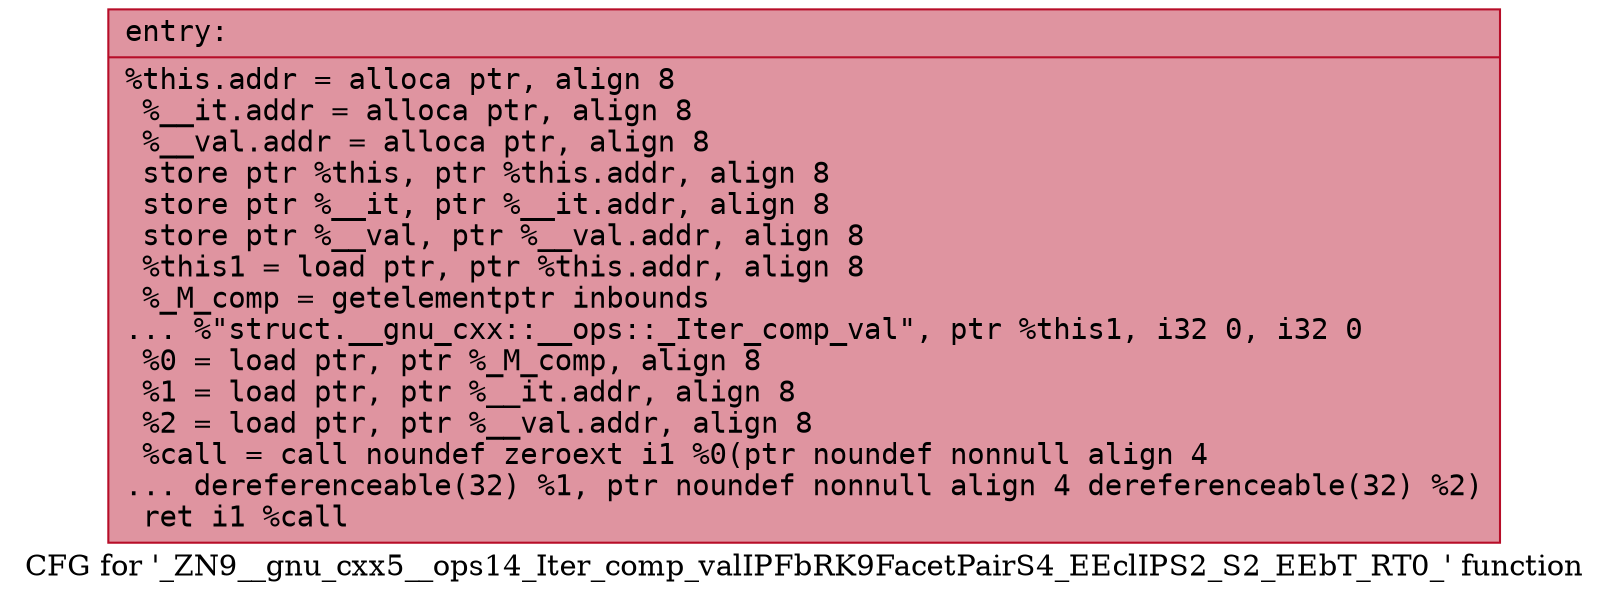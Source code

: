 digraph "CFG for '_ZN9__gnu_cxx5__ops14_Iter_comp_valIPFbRK9FacetPairS4_EEclIPS2_S2_EEbT_RT0_' function" {
	label="CFG for '_ZN9__gnu_cxx5__ops14_Iter_comp_valIPFbRK9FacetPairS4_EEclIPS2_S2_EEbT_RT0_' function";

	Node0x5606e0106880 [shape=record,color="#b70d28ff", style=filled, fillcolor="#b70d2870" fontname="Courier",label="{entry:\l|  %this.addr = alloca ptr, align 8\l  %__it.addr = alloca ptr, align 8\l  %__val.addr = alloca ptr, align 8\l  store ptr %this, ptr %this.addr, align 8\l  store ptr %__it, ptr %__it.addr, align 8\l  store ptr %__val, ptr %__val.addr, align 8\l  %this1 = load ptr, ptr %this.addr, align 8\l  %_M_comp = getelementptr inbounds\l... %\"struct.__gnu_cxx::__ops::_Iter_comp_val\", ptr %this1, i32 0, i32 0\l  %0 = load ptr, ptr %_M_comp, align 8\l  %1 = load ptr, ptr %__it.addr, align 8\l  %2 = load ptr, ptr %__val.addr, align 8\l  %call = call noundef zeroext i1 %0(ptr noundef nonnull align 4\l... dereferenceable(32) %1, ptr noundef nonnull align 4 dereferenceable(32) %2)\l  ret i1 %call\l}"];
}
